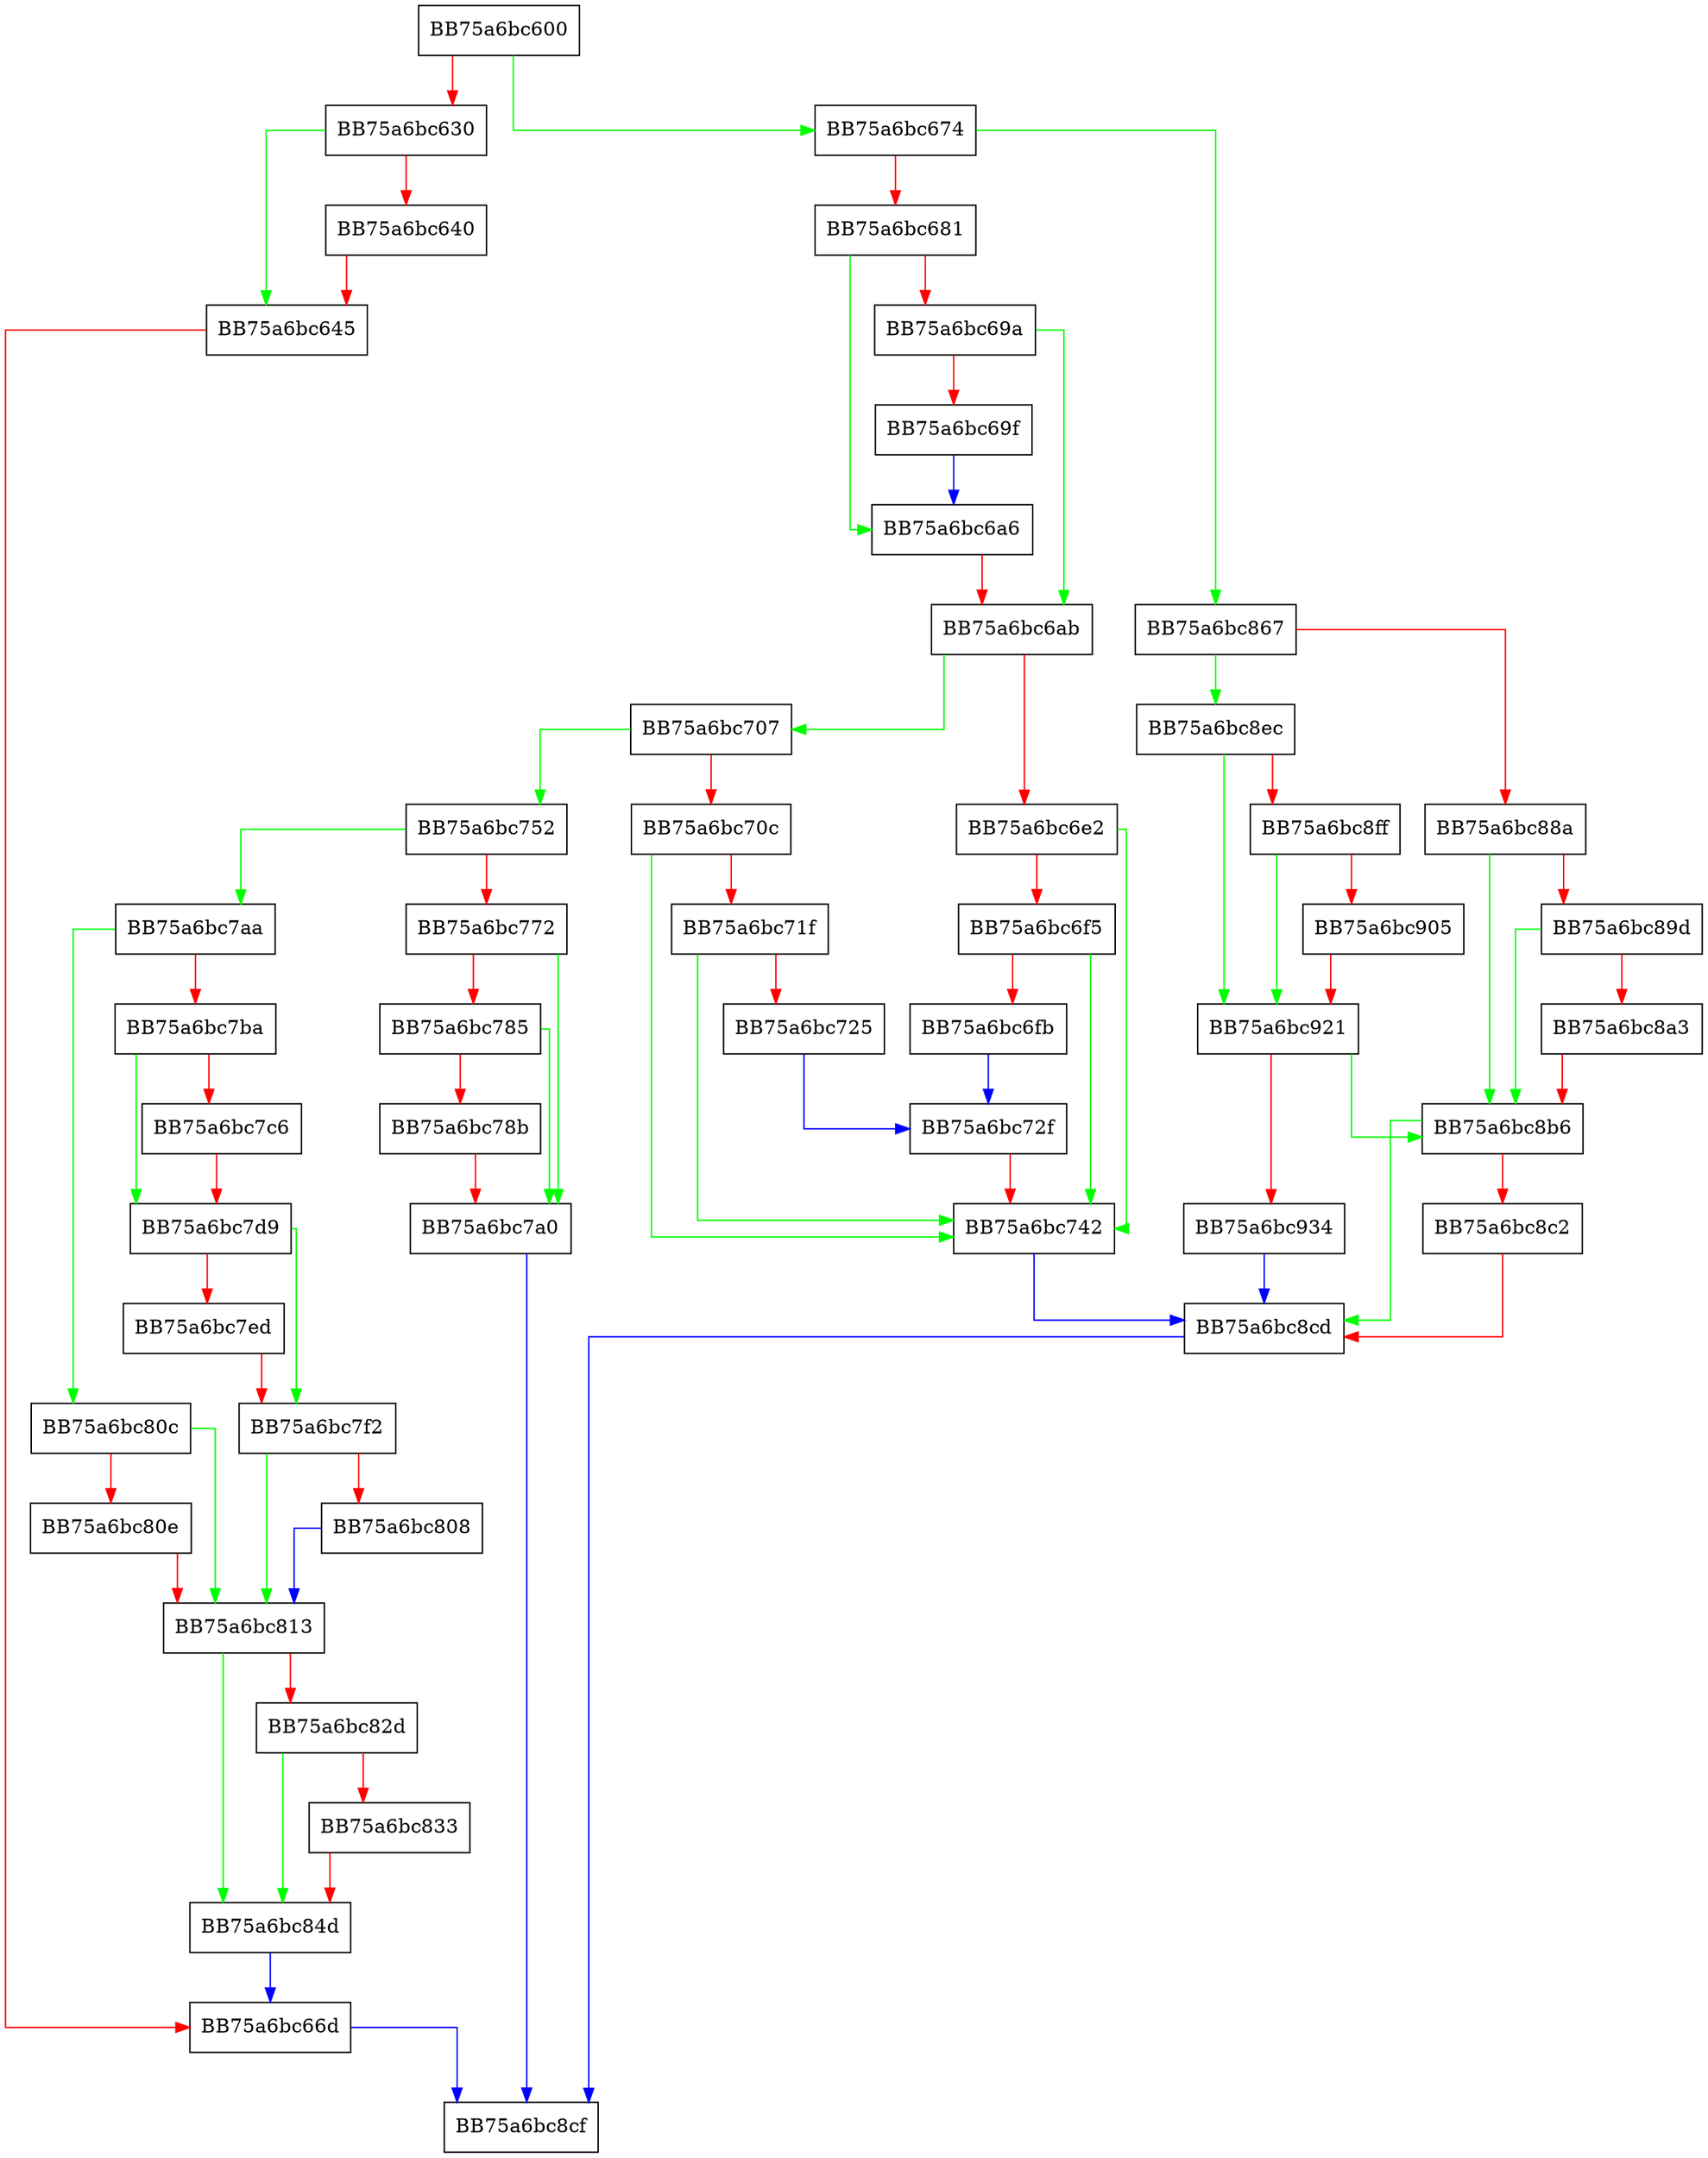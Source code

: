 digraph OpenFile {
  node [shape="box"];
  graph [splines=ortho];
  BB75a6bc600 -> BB75a6bc674 [color="green"];
  BB75a6bc600 -> BB75a6bc630 [color="red"];
  BB75a6bc630 -> BB75a6bc645 [color="green"];
  BB75a6bc630 -> BB75a6bc640 [color="red"];
  BB75a6bc640 -> BB75a6bc645 [color="red"];
  BB75a6bc645 -> BB75a6bc66d [color="red"];
  BB75a6bc66d -> BB75a6bc8cf [color="blue"];
  BB75a6bc674 -> BB75a6bc867 [color="green"];
  BB75a6bc674 -> BB75a6bc681 [color="red"];
  BB75a6bc681 -> BB75a6bc6a6 [color="green"];
  BB75a6bc681 -> BB75a6bc69a [color="red"];
  BB75a6bc69a -> BB75a6bc6ab [color="green"];
  BB75a6bc69a -> BB75a6bc69f [color="red"];
  BB75a6bc69f -> BB75a6bc6a6 [color="blue"];
  BB75a6bc6a6 -> BB75a6bc6ab [color="red"];
  BB75a6bc6ab -> BB75a6bc707 [color="green"];
  BB75a6bc6ab -> BB75a6bc6e2 [color="red"];
  BB75a6bc6e2 -> BB75a6bc742 [color="green"];
  BB75a6bc6e2 -> BB75a6bc6f5 [color="red"];
  BB75a6bc6f5 -> BB75a6bc742 [color="green"];
  BB75a6bc6f5 -> BB75a6bc6fb [color="red"];
  BB75a6bc6fb -> BB75a6bc72f [color="blue"];
  BB75a6bc707 -> BB75a6bc752 [color="green"];
  BB75a6bc707 -> BB75a6bc70c [color="red"];
  BB75a6bc70c -> BB75a6bc742 [color="green"];
  BB75a6bc70c -> BB75a6bc71f [color="red"];
  BB75a6bc71f -> BB75a6bc742 [color="green"];
  BB75a6bc71f -> BB75a6bc725 [color="red"];
  BB75a6bc725 -> BB75a6bc72f [color="blue"];
  BB75a6bc72f -> BB75a6bc742 [color="red"];
  BB75a6bc742 -> BB75a6bc8cd [color="blue"];
  BB75a6bc752 -> BB75a6bc7aa [color="green"];
  BB75a6bc752 -> BB75a6bc772 [color="red"];
  BB75a6bc772 -> BB75a6bc7a0 [color="green"];
  BB75a6bc772 -> BB75a6bc785 [color="red"];
  BB75a6bc785 -> BB75a6bc7a0 [color="green"];
  BB75a6bc785 -> BB75a6bc78b [color="red"];
  BB75a6bc78b -> BB75a6bc7a0 [color="red"];
  BB75a6bc7a0 -> BB75a6bc8cf [color="blue"];
  BB75a6bc7aa -> BB75a6bc80c [color="green"];
  BB75a6bc7aa -> BB75a6bc7ba [color="red"];
  BB75a6bc7ba -> BB75a6bc7d9 [color="green"];
  BB75a6bc7ba -> BB75a6bc7c6 [color="red"];
  BB75a6bc7c6 -> BB75a6bc7d9 [color="red"];
  BB75a6bc7d9 -> BB75a6bc7f2 [color="green"];
  BB75a6bc7d9 -> BB75a6bc7ed [color="red"];
  BB75a6bc7ed -> BB75a6bc7f2 [color="red"];
  BB75a6bc7f2 -> BB75a6bc813 [color="green"];
  BB75a6bc7f2 -> BB75a6bc808 [color="red"];
  BB75a6bc808 -> BB75a6bc813 [color="blue"];
  BB75a6bc80c -> BB75a6bc813 [color="green"];
  BB75a6bc80c -> BB75a6bc80e [color="red"];
  BB75a6bc80e -> BB75a6bc813 [color="red"];
  BB75a6bc813 -> BB75a6bc84d [color="green"];
  BB75a6bc813 -> BB75a6bc82d [color="red"];
  BB75a6bc82d -> BB75a6bc84d [color="green"];
  BB75a6bc82d -> BB75a6bc833 [color="red"];
  BB75a6bc833 -> BB75a6bc84d [color="red"];
  BB75a6bc84d -> BB75a6bc66d [color="blue"];
  BB75a6bc867 -> BB75a6bc8ec [color="green"];
  BB75a6bc867 -> BB75a6bc88a [color="red"];
  BB75a6bc88a -> BB75a6bc8b6 [color="green"];
  BB75a6bc88a -> BB75a6bc89d [color="red"];
  BB75a6bc89d -> BB75a6bc8b6 [color="green"];
  BB75a6bc89d -> BB75a6bc8a3 [color="red"];
  BB75a6bc8a3 -> BB75a6bc8b6 [color="red"];
  BB75a6bc8b6 -> BB75a6bc8cd [color="green"];
  BB75a6bc8b6 -> BB75a6bc8c2 [color="red"];
  BB75a6bc8c2 -> BB75a6bc8cd [color="red"];
  BB75a6bc8cd -> BB75a6bc8cf [color="blue"];
  BB75a6bc8ec -> BB75a6bc921 [color="green"];
  BB75a6bc8ec -> BB75a6bc8ff [color="red"];
  BB75a6bc8ff -> BB75a6bc921 [color="green"];
  BB75a6bc8ff -> BB75a6bc905 [color="red"];
  BB75a6bc905 -> BB75a6bc921 [color="red"];
  BB75a6bc921 -> BB75a6bc8b6 [color="green"];
  BB75a6bc921 -> BB75a6bc934 [color="red"];
  BB75a6bc934 -> BB75a6bc8cd [color="blue"];
}